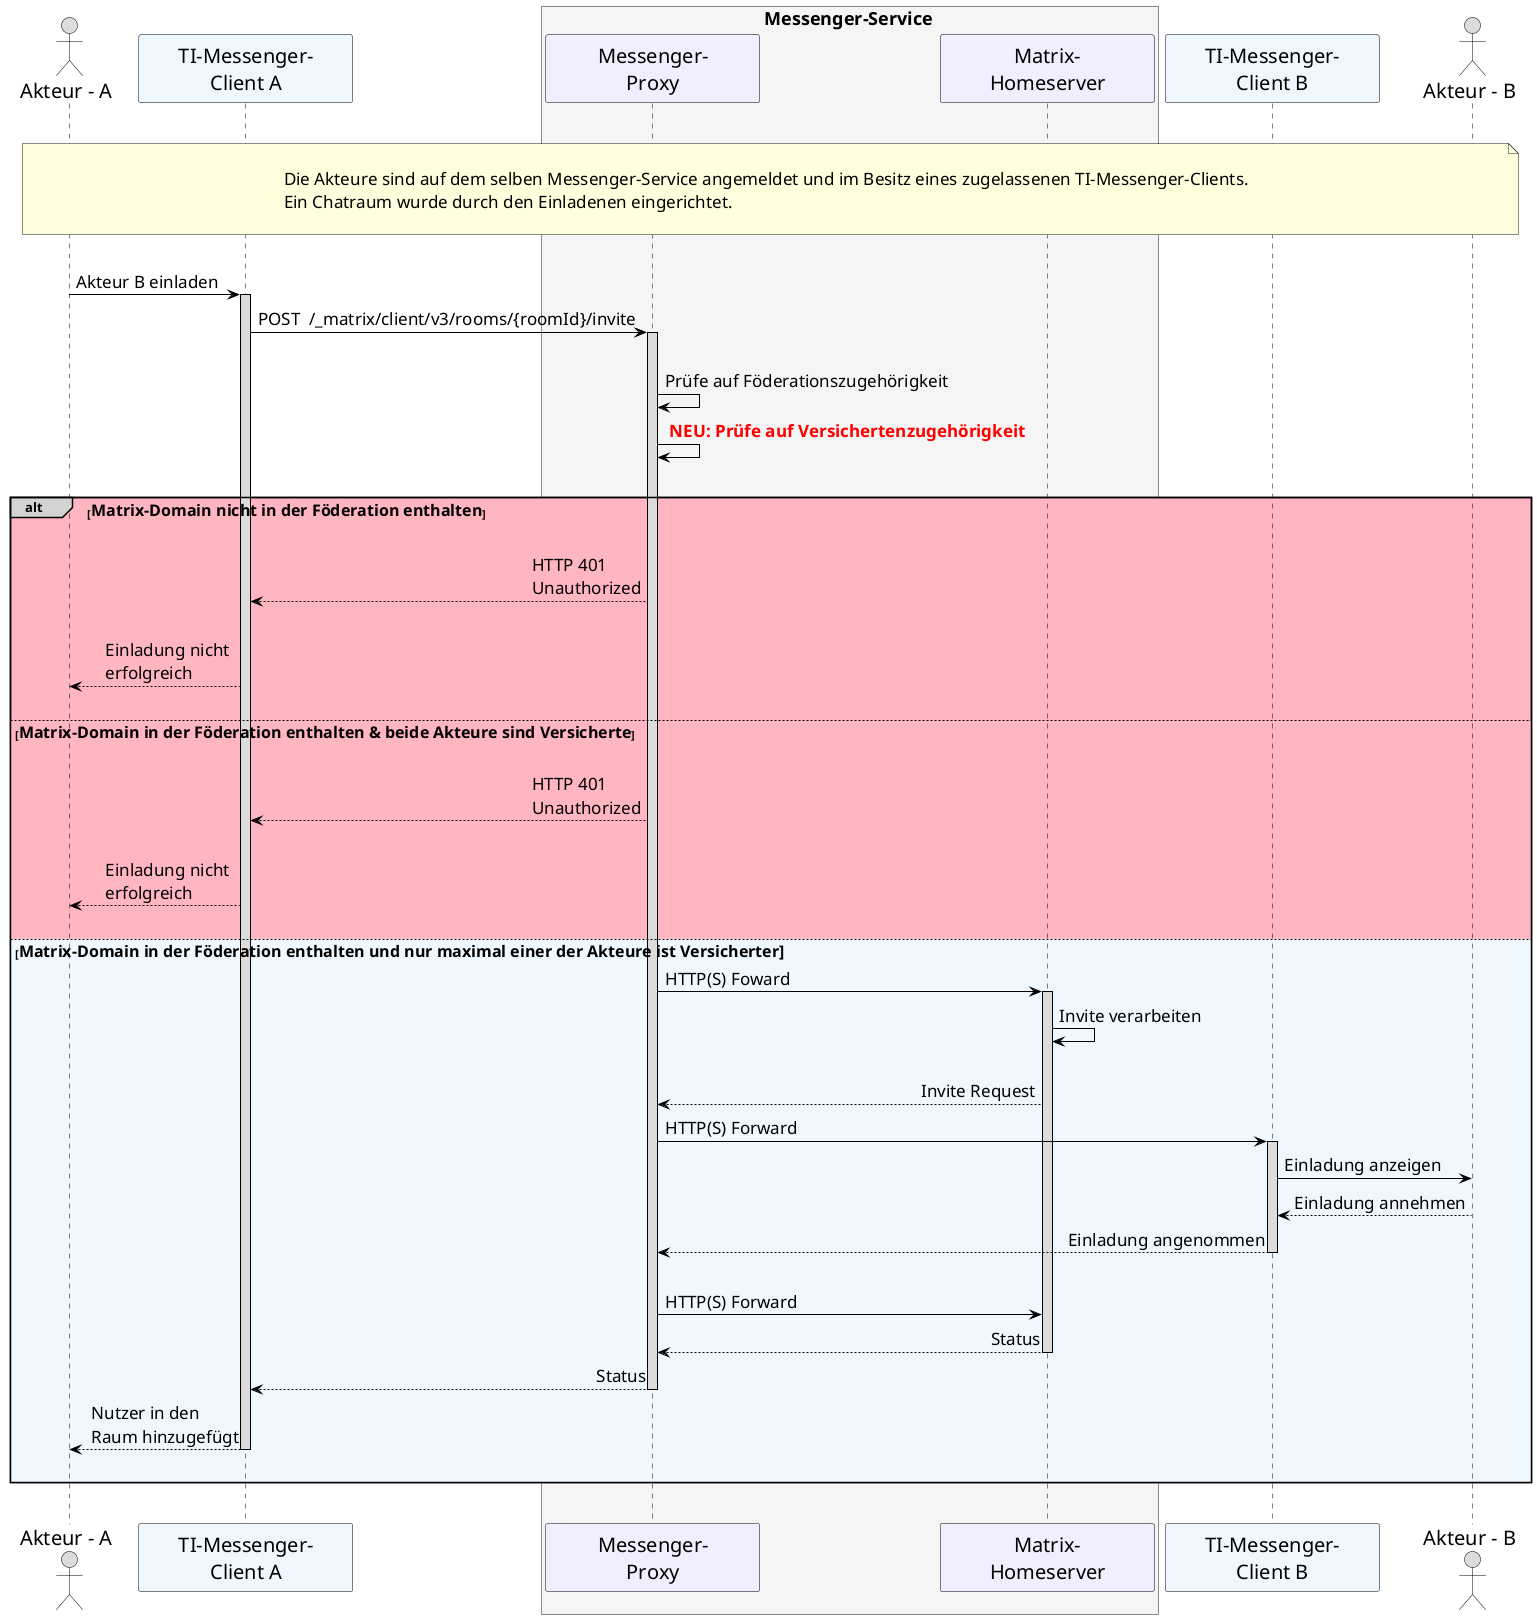 /' 
# TI-Messenger 1.1
# TI-Messenger-Dienst
# UC - 10104
# Sequence Diagram
# Name: Einladung von Akteuren innerhalb einer Organisation
'/

@startuml
skinparam sequenceMessageAlign direction
skinparam minClassWidth 200
skinparam BoxPadding 1
skinparam sequenceReferenceHeaderBackgroundColor palegreen
scale max 2048 width

skinparam sequence {
ArrowColor black
ArrowFontSize 17
ActorBorderColor black
LifeLineBorderColor black
LifeLineBackgroundColor Gainsboro

ParticipantBorderColor Motivation
ParticipantBackgroundColor Motivation
ParticipantFontName Impact
ParticipantFontSize 20
ParticipantFontColor black
ParticipantBorderColor Black
ParticipantBackgroundColor MOTIVATION

ActorBackgroundColor Gainsboro
ActorFontColor black
ActorFontSize 20
ActorFontName Aapex
}
    actor U1 as "Akteur - A"
    participant C1 as "TI-Messenger-\nClient A" #AliceBlue
    box <size:18>Messenger-Service</size> #WhiteSmoke
      participant MP as "Messenger-\nProxy"
      participant MH as "Matrix-\nHomeserver"
    end box
    participant C2 as "TI-Messenger-\nClient B" #AliceBlue
    actor U2 as "Akteur - B"
    
|||
note over U1, U2: \n<size:17>Die Akteure sind auf dem selben Messenger-Service angemeldet und im Besitz eines zugelassenen TI-Messenger-Clients.\n<size:17>Ein Chatraum wurde durch den Einladenen eingerichtet.</size>\n
|||
    U1->C1: Akteur B einladen
    activate C1
    C1->MP: POST  /_matrix/client/v3/rooms/{roomId}/invite
    activate MP
    |||
      MP->MP: Prüfe auf Föderationszugehörigkeit
      MP->MP: <font color=red> <b>NEU: Prüfe auf Versichertenzugehörigkeit 
    |||
    
    alt#LightGrey #LightPink <size:16>Matrix-Domain nicht in der Föderation enthalten</size>
      |||
      MP-->C1: HTTP 401 \nUnauthorized
      |||
      C1-->U1: Einladung nicht \nerfolgreich
      |||
    
      else <size:16>Matrix-Domain in der Föderation enthalten & beide Akteure sind Versicherte</size>
      |||
      MP-->C1: HTTP 401 \nUnauthorized
      |||
      C1-->U1: Einladung nicht \nerfolgreich
      |||

      else #AliceBlue <size:16>Matrix-Domain in der Föderation enthalten und nur maximal einer der Akteure ist Versicherter
      MP->MH: HTTP(S) Foward
        activate MH
      MH->MH: Invite verarbeiten
      |||
          MH-->MP: Invite Request
          MP->C2: HTTP(S) Forward
            activate C2 
          C2->U2: Einladung anzeigen
          U2-->C2: Einladung annehmen
          C2-->MP: Einladung angenommen
          deactivate C2
          |||
          MP->MH: HTTP(S) Forward
          MH-->MP: Status
            deactivate MH
          MP-->C1: Status
          deactivate MP
          C1-->U1: Nutzer in den \nRaum hinzugefügt
          deactivate C1
        |||
        end
 |||
@enduml
